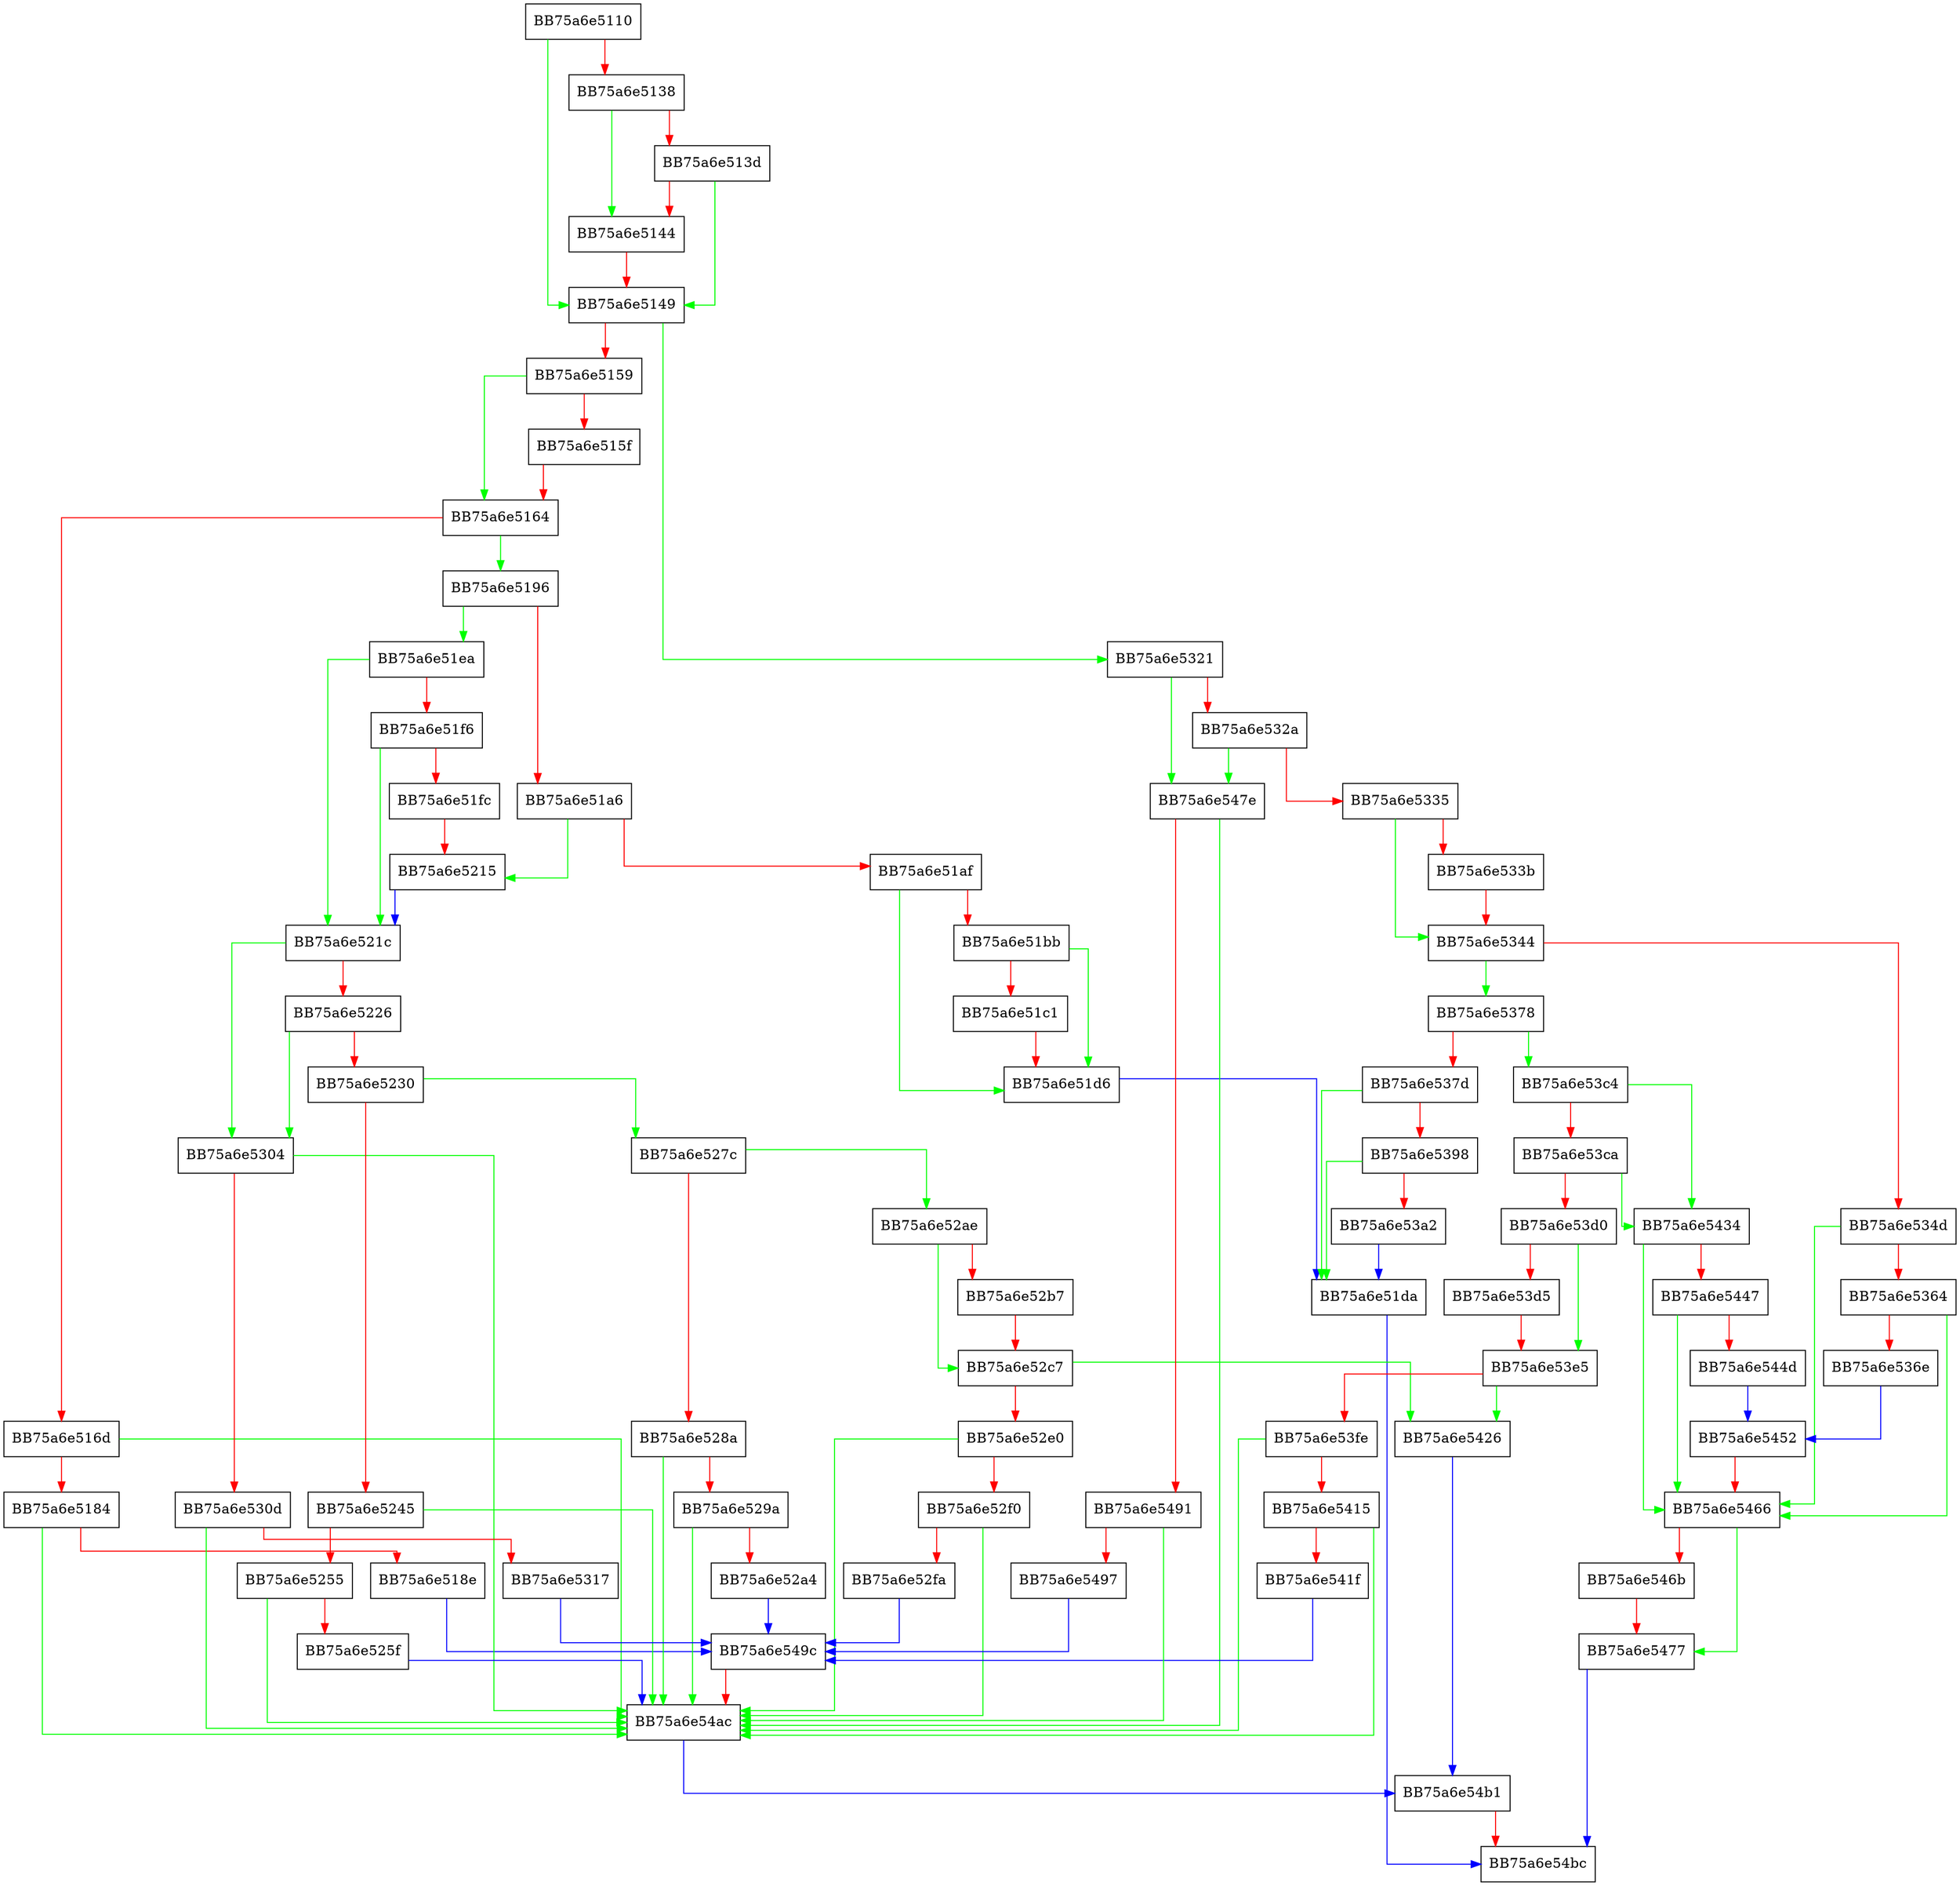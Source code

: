 digraph DeserializeSubmitSpynetReport {
  node [shape="box"];
  graph [splines=ortho];
  BB75a6e5110 -> BB75a6e5149 [color="green"];
  BB75a6e5110 -> BB75a6e5138 [color="red"];
  BB75a6e5138 -> BB75a6e5144 [color="green"];
  BB75a6e5138 -> BB75a6e513d [color="red"];
  BB75a6e513d -> BB75a6e5149 [color="green"];
  BB75a6e513d -> BB75a6e5144 [color="red"];
  BB75a6e5144 -> BB75a6e5149 [color="red"];
  BB75a6e5149 -> BB75a6e5321 [color="green"];
  BB75a6e5149 -> BB75a6e5159 [color="red"];
  BB75a6e5159 -> BB75a6e5164 [color="green"];
  BB75a6e5159 -> BB75a6e515f [color="red"];
  BB75a6e515f -> BB75a6e5164 [color="red"];
  BB75a6e5164 -> BB75a6e5196 [color="green"];
  BB75a6e5164 -> BB75a6e516d [color="red"];
  BB75a6e516d -> BB75a6e54ac [color="green"];
  BB75a6e516d -> BB75a6e5184 [color="red"];
  BB75a6e5184 -> BB75a6e54ac [color="green"];
  BB75a6e5184 -> BB75a6e518e [color="red"];
  BB75a6e518e -> BB75a6e549c [color="blue"];
  BB75a6e5196 -> BB75a6e51ea [color="green"];
  BB75a6e5196 -> BB75a6e51a6 [color="red"];
  BB75a6e51a6 -> BB75a6e5215 [color="green"];
  BB75a6e51a6 -> BB75a6e51af [color="red"];
  BB75a6e51af -> BB75a6e51d6 [color="green"];
  BB75a6e51af -> BB75a6e51bb [color="red"];
  BB75a6e51bb -> BB75a6e51d6 [color="green"];
  BB75a6e51bb -> BB75a6e51c1 [color="red"];
  BB75a6e51c1 -> BB75a6e51d6 [color="red"];
  BB75a6e51d6 -> BB75a6e51da [color="blue"];
  BB75a6e51da -> BB75a6e54bc [color="blue"];
  BB75a6e51ea -> BB75a6e521c [color="green"];
  BB75a6e51ea -> BB75a6e51f6 [color="red"];
  BB75a6e51f6 -> BB75a6e521c [color="green"];
  BB75a6e51f6 -> BB75a6e51fc [color="red"];
  BB75a6e51fc -> BB75a6e5215 [color="red"];
  BB75a6e5215 -> BB75a6e521c [color="blue"];
  BB75a6e521c -> BB75a6e5304 [color="green"];
  BB75a6e521c -> BB75a6e5226 [color="red"];
  BB75a6e5226 -> BB75a6e5304 [color="green"];
  BB75a6e5226 -> BB75a6e5230 [color="red"];
  BB75a6e5230 -> BB75a6e527c [color="green"];
  BB75a6e5230 -> BB75a6e5245 [color="red"];
  BB75a6e5245 -> BB75a6e54ac [color="green"];
  BB75a6e5245 -> BB75a6e5255 [color="red"];
  BB75a6e5255 -> BB75a6e54ac [color="green"];
  BB75a6e5255 -> BB75a6e525f [color="red"];
  BB75a6e525f -> BB75a6e54ac [color="blue"];
  BB75a6e527c -> BB75a6e52ae [color="green"];
  BB75a6e527c -> BB75a6e528a [color="red"];
  BB75a6e528a -> BB75a6e54ac [color="green"];
  BB75a6e528a -> BB75a6e529a [color="red"];
  BB75a6e529a -> BB75a6e54ac [color="green"];
  BB75a6e529a -> BB75a6e52a4 [color="red"];
  BB75a6e52a4 -> BB75a6e549c [color="blue"];
  BB75a6e52ae -> BB75a6e52c7 [color="green"];
  BB75a6e52ae -> BB75a6e52b7 [color="red"];
  BB75a6e52b7 -> BB75a6e52c7 [color="red"];
  BB75a6e52c7 -> BB75a6e5426 [color="green"];
  BB75a6e52c7 -> BB75a6e52e0 [color="red"];
  BB75a6e52e0 -> BB75a6e54ac [color="green"];
  BB75a6e52e0 -> BB75a6e52f0 [color="red"];
  BB75a6e52f0 -> BB75a6e54ac [color="green"];
  BB75a6e52f0 -> BB75a6e52fa [color="red"];
  BB75a6e52fa -> BB75a6e549c [color="blue"];
  BB75a6e5304 -> BB75a6e54ac [color="green"];
  BB75a6e5304 -> BB75a6e530d [color="red"];
  BB75a6e530d -> BB75a6e54ac [color="green"];
  BB75a6e530d -> BB75a6e5317 [color="red"];
  BB75a6e5317 -> BB75a6e549c [color="blue"];
  BB75a6e5321 -> BB75a6e547e [color="green"];
  BB75a6e5321 -> BB75a6e532a [color="red"];
  BB75a6e532a -> BB75a6e547e [color="green"];
  BB75a6e532a -> BB75a6e5335 [color="red"];
  BB75a6e5335 -> BB75a6e5344 [color="green"];
  BB75a6e5335 -> BB75a6e533b [color="red"];
  BB75a6e533b -> BB75a6e5344 [color="red"];
  BB75a6e5344 -> BB75a6e5378 [color="green"];
  BB75a6e5344 -> BB75a6e534d [color="red"];
  BB75a6e534d -> BB75a6e5466 [color="green"];
  BB75a6e534d -> BB75a6e5364 [color="red"];
  BB75a6e5364 -> BB75a6e5466 [color="green"];
  BB75a6e5364 -> BB75a6e536e [color="red"];
  BB75a6e536e -> BB75a6e5452 [color="blue"];
  BB75a6e5378 -> BB75a6e53c4 [color="green"];
  BB75a6e5378 -> BB75a6e537d [color="red"];
  BB75a6e537d -> BB75a6e51da [color="green"];
  BB75a6e537d -> BB75a6e5398 [color="red"];
  BB75a6e5398 -> BB75a6e51da [color="green"];
  BB75a6e5398 -> BB75a6e53a2 [color="red"];
  BB75a6e53a2 -> BB75a6e51da [color="blue"];
  BB75a6e53c4 -> BB75a6e5434 [color="green"];
  BB75a6e53c4 -> BB75a6e53ca [color="red"];
  BB75a6e53ca -> BB75a6e5434 [color="green"];
  BB75a6e53ca -> BB75a6e53d0 [color="red"];
  BB75a6e53d0 -> BB75a6e53e5 [color="green"];
  BB75a6e53d0 -> BB75a6e53d5 [color="red"];
  BB75a6e53d5 -> BB75a6e53e5 [color="red"];
  BB75a6e53e5 -> BB75a6e5426 [color="green"];
  BB75a6e53e5 -> BB75a6e53fe [color="red"];
  BB75a6e53fe -> BB75a6e54ac [color="green"];
  BB75a6e53fe -> BB75a6e5415 [color="red"];
  BB75a6e5415 -> BB75a6e54ac [color="green"];
  BB75a6e5415 -> BB75a6e541f [color="red"];
  BB75a6e541f -> BB75a6e549c [color="blue"];
  BB75a6e5426 -> BB75a6e54b1 [color="blue"];
  BB75a6e5434 -> BB75a6e5466 [color="green"];
  BB75a6e5434 -> BB75a6e5447 [color="red"];
  BB75a6e5447 -> BB75a6e5466 [color="green"];
  BB75a6e5447 -> BB75a6e544d [color="red"];
  BB75a6e544d -> BB75a6e5452 [color="blue"];
  BB75a6e5452 -> BB75a6e5466 [color="red"];
  BB75a6e5466 -> BB75a6e5477 [color="green"];
  BB75a6e5466 -> BB75a6e546b [color="red"];
  BB75a6e546b -> BB75a6e5477 [color="red"];
  BB75a6e5477 -> BB75a6e54bc [color="blue"];
  BB75a6e547e -> BB75a6e54ac [color="green"];
  BB75a6e547e -> BB75a6e5491 [color="red"];
  BB75a6e5491 -> BB75a6e54ac [color="green"];
  BB75a6e5491 -> BB75a6e5497 [color="red"];
  BB75a6e5497 -> BB75a6e549c [color="blue"];
  BB75a6e549c -> BB75a6e54ac [color="red"];
  BB75a6e54ac -> BB75a6e54b1 [color="blue"];
  BB75a6e54b1 -> BB75a6e54bc [color="red"];
}